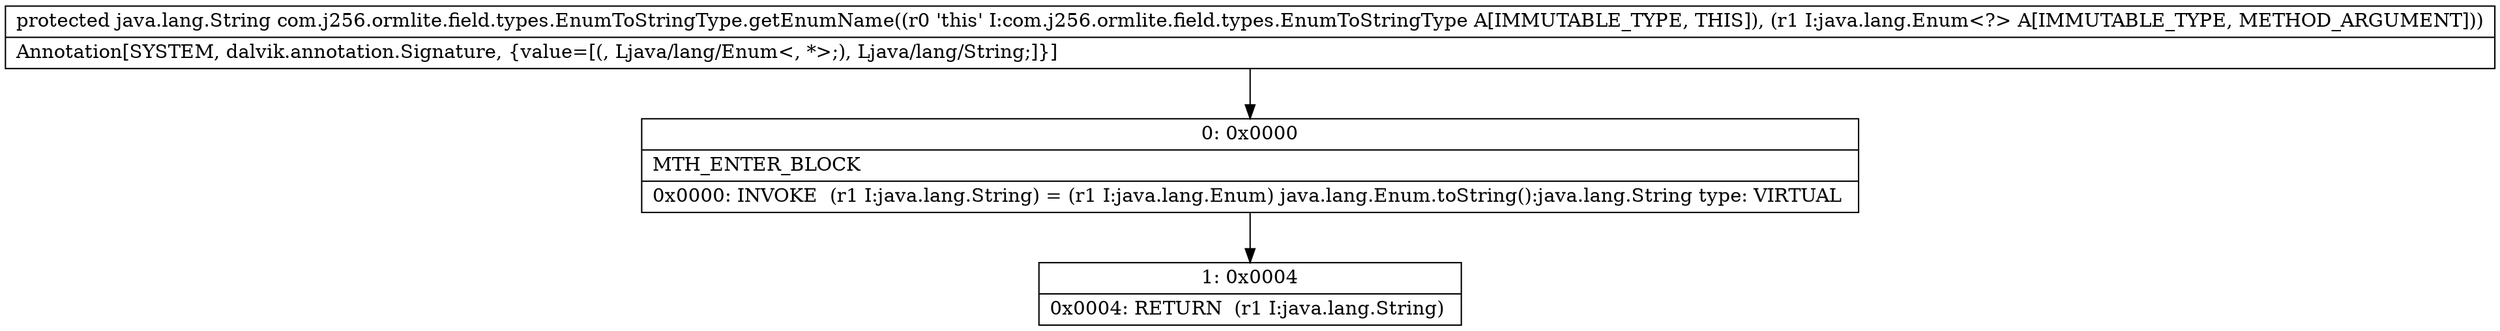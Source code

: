 digraph "CFG forcom.j256.ormlite.field.types.EnumToStringType.getEnumName(Ljava\/lang\/Enum;)Ljava\/lang\/String;" {
Node_0 [shape=record,label="{0\:\ 0x0000|MTH_ENTER_BLOCK\l|0x0000: INVOKE  (r1 I:java.lang.String) = (r1 I:java.lang.Enum) java.lang.Enum.toString():java.lang.String type: VIRTUAL \l}"];
Node_1 [shape=record,label="{1\:\ 0x0004|0x0004: RETURN  (r1 I:java.lang.String) \l}"];
MethodNode[shape=record,label="{protected java.lang.String com.j256.ormlite.field.types.EnumToStringType.getEnumName((r0 'this' I:com.j256.ormlite.field.types.EnumToStringType A[IMMUTABLE_TYPE, THIS]), (r1 I:java.lang.Enum\<?\> A[IMMUTABLE_TYPE, METHOD_ARGUMENT]))  | Annotation[SYSTEM, dalvik.annotation.Signature, \{value=[(, Ljava\/lang\/Enum\<, *\>;), Ljava\/lang\/String;]\}]\l}"];
MethodNode -> Node_0;
Node_0 -> Node_1;
}

